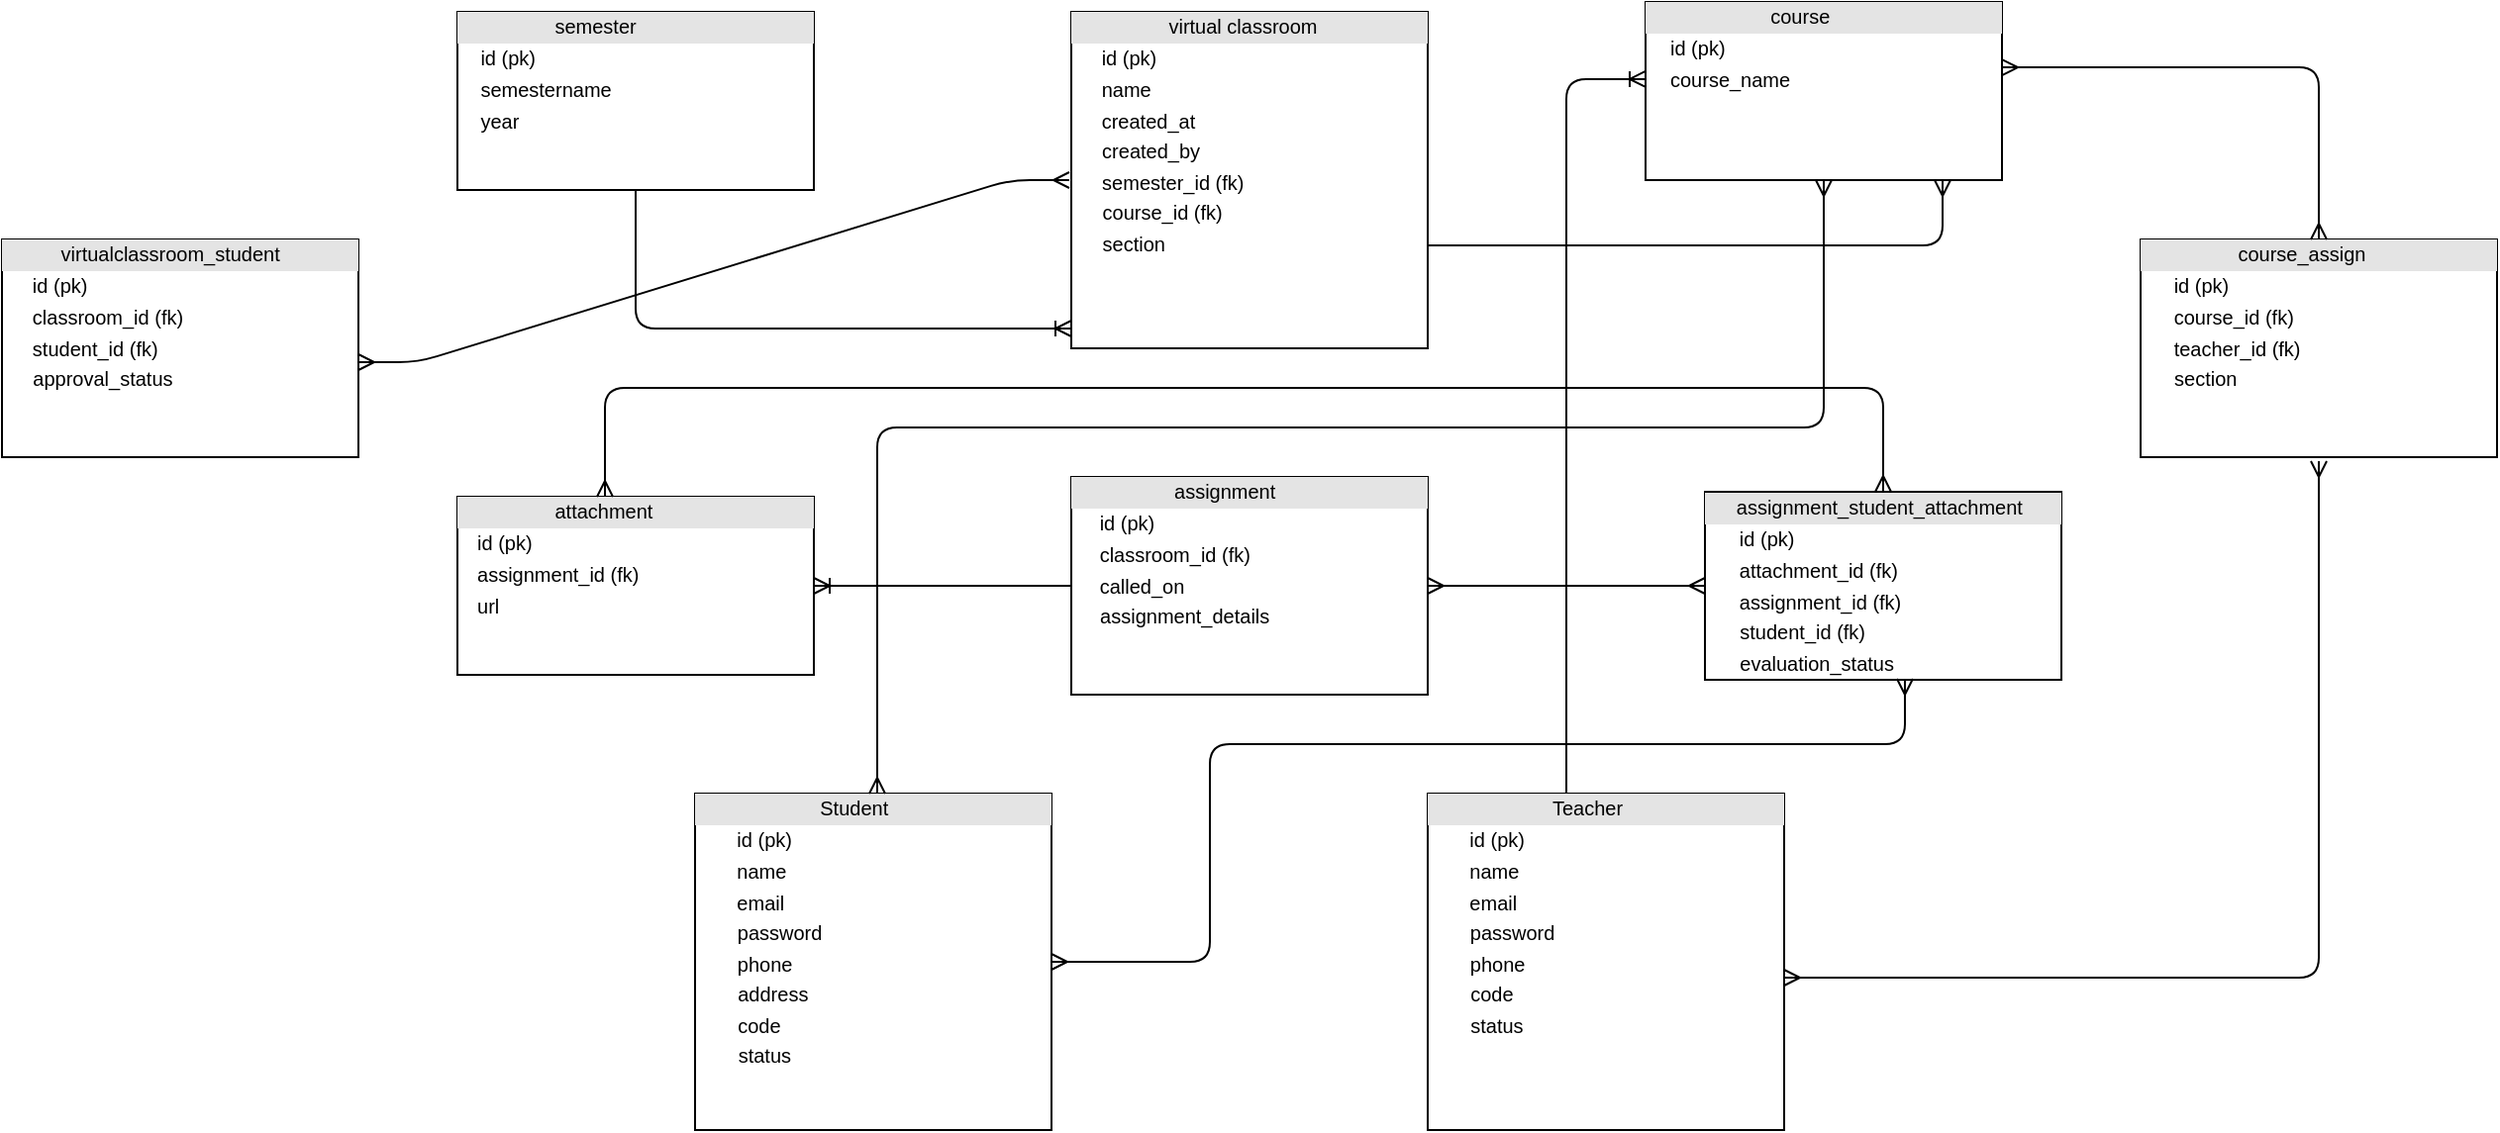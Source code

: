 <mxfile version="10.6.2" type="device"><diagram id="dmei0C2w74hpzXXRvHPZ" name="Page-1"><mxGraphModel dx="1860" dy="549" grid="1" gridSize="10" guides="1" tooltips="1" connect="1" arrows="1" fold="1" page="1" pageScale="1" pageWidth="850" pageHeight="1100" math="0" shadow="0"><root><mxCell id="0"/><mxCell id="1" parent="0"/><mxCell id="Wi7FZiOBOoo12OeUUi3V-143" value="" style="fontSize=12;html=1;endArrow=ERoneToMany;startArrow=ERmany;rounded=1;strokeWidth=1;elbow=vertical;entryX=0;entryY=0.433;entryDx=0;entryDy=0;entryPerimeter=0;endFill=0;" parent="1" target="Wi7FZiOBOoo12OeUUi3V-129" edge="1"><mxGeometry width="100" height="100" relative="1" as="geometry"><mxPoint x="660" y="480" as="sourcePoint"/><mxPoint x="700" y="85" as="targetPoint"/><Array as="points"><mxPoint x="660" y="104"/></Array></mxGeometry></mxCell><mxCell id="Wi7FZiOBOoo12OeUUi3V-124" value="&lt;div style=&quot;box-sizing: border-box ; width: 100% ; background: #e4e4e4 ; padding: 2px&quot;&gt;&amp;nbsp;&amp;nbsp;&amp;nbsp;&amp;nbsp;&amp;nbsp;&amp;nbsp;&amp;nbsp;&amp;nbsp;&amp;nbsp;&amp;nbsp;&amp;nbsp;&amp;nbsp;&amp;nbsp;&amp;nbsp;&amp;nbsp;&amp;nbsp; semester&lt;br&gt;&lt;/div&gt;&lt;table style=&quot;width: 100% ; font-size: 1em&quot; cellspacing=&quot;0&quot; cellpadding=&quot;2&quot;&gt;&lt;tbody&gt;&lt;tr&gt;&lt;td&gt;&lt;br&gt;&lt;/td&gt;&lt;td&gt;id (pk)&lt;br&gt;&lt;/td&gt;&lt;/tr&gt;&lt;tr&gt;&lt;td&gt;&lt;br&gt;&lt;/td&gt;&lt;td&gt;semestername&lt;br&gt;&lt;/td&gt;&lt;/tr&gt;&lt;tr&gt;&lt;td&gt;&lt;br&gt;&lt;/td&gt;&lt;td&gt;year&lt;/td&gt;&lt;/tr&gt;&lt;/tbody&gt;&lt;/table&gt;" style="verticalAlign=top;align=left;overflow=fill;html=1;strokeColor=#000000;fillColor=#FFFFFF;fontSize=10;" parent="1" vertex="1"><mxGeometry x="100" y="70" width="180" height="90" as="geometry"/></mxCell><mxCell id="Wi7FZiOBOoo12OeUUi3V-126" value="&lt;div style=&quot;box-sizing: border-box ; width: 100% ; background: #e4e4e4 ; padding: 2px&quot;&gt;&amp;nbsp;&amp;nbsp;&amp;nbsp;&amp;nbsp;&amp;nbsp;&amp;nbsp;&amp;nbsp;&amp;nbsp;&amp;nbsp;&amp;nbsp;&amp;nbsp;&amp;nbsp;&amp;nbsp;&amp;nbsp;&amp;nbsp;&amp;nbsp; virtual classroom&lt;br&gt;&lt;/div&gt;&lt;table style=&quot;width: 100% ; font-size: 1em&quot; cellspacing=&quot;0&quot; cellpadding=&quot;2&quot;&gt;&lt;tbody&gt;&lt;tr&gt;&lt;td&gt;&lt;br&gt;&lt;/td&gt;&lt;td&gt;&amp;nbsp; id (pk)&lt;br&gt;&lt;/td&gt;&lt;/tr&gt;&lt;tr&gt;&lt;td&gt;&lt;br&gt;&lt;/td&gt;&lt;td&gt;&amp;nbsp; name&lt;br&gt;&lt;/td&gt;&lt;/tr&gt;&lt;tr&gt;&lt;td&gt;&lt;br&gt;&lt;/td&gt;&lt;td&gt;&amp;nbsp; created_at&lt;br&gt;&lt;table&gt;&lt;tbody&gt;&lt;tr&gt;&lt;td&gt;&amp;nbsp;created_by&lt;br&gt;&lt;/td&gt;&lt;/tr&gt;&lt;tr&gt;&lt;td&gt;&amp;nbsp;semester_id (fk)&lt;br&gt;&lt;table&gt;&lt;tbody&gt;&lt;tr&gt;&lt;td&gt;course_id (fk)&lt;br&gt;&lt;/td&gt;&lt;/tr&gt;&lt;tr&gt;&lt;td&gt;section&lt;br&gt;&lt;/td&gt;&lt;td&gt;&lt;br&gt;&lt;/td&gt;&lt;/tr&gt;&lt;/tbody&gt;&lt;/table&gt;&lt;br&gt;&lt;br&gt;&lt;/td&gt;&lt;td&gt;&lt;br&gt;&lt;/td&gt;&lt;/tr&gt;&lt;tr&gt;&lt;td&gt;&lt;br&gt;&lt;/td&gt;&lt;td&gt;&lt;br&gt;&lt;/td&gt;&lt;/tr&gt;&lt;/tbody&gt;&lt;/table&gt;&lt;/td&gt;&lt;/tr&gt;&lt;/tbody&gt;&lt;/table&gt;" style="verticalAlign=top;align=left;overflow=fill;html=1;strokeColor=#000000;fillColor=#FFFFFF;fontSize=10;" parent="1" vertex="1"><mxGeometry x="410" y="70" width="180" height="170" as="geometry"/></mxCell><mxCell id="Wi7FZiOBOoo12OeUUi3V-129" value="&lt;div style=&quot;box-sizing: border-box ; width: 100% ; background: #e4e4e4 ; padding: 2px&quot;&gt;&amp;nbsp;&amp;nbsp;&amp;nbsp;&amp;nbsp;&amp;nbsp;&amp;nbsp;&amp;nbsp;&amp;nbsp;&amp;nbsp;&amp;nbsp;&amp;nbsp;&amp;nbsp;&amp;nbsp;&amp;nbsp;&amp;nbsp;&amp;nbsp;&amp;nbsp;&amp;nbsp;&amp;nbsp;&amp;nbsp;&amp;nbsp; course&lt;br&gt;&lt;/div&gt;&lt;table style=&quot;width: 100% ; font-size: 1em&quot; cellspacing=&quot;0&quot; cellpadding=&quot;2&quot;&gt;&lt;tbody&gt;&lt;tr&gt;&lt;td&gt;&lt;br&gt;&lt;/td&gt;&lt;td&gt;id (pk)&lt;br&gt;&lt;/td&gt;&lt;/tr&gt;&lt;tr&gt;&lt;td&gt;&lt;br&gt;&lt;/td&gt;&lt;td&gt;course_name&lt;br&gt;&lt;/td&gt;&lt;/tr&gt;&lt;tr&gt;&lt;td&gt;&lt;br&gt;&lt;/td&gt;&lt;td&gt;&lt;br&gt;&lt;/td&gt;&lt;/tr&gt;&lt;/tbody&gt;&lt;/table&gt;" style="verticalAlign=top;align=left;overflow=fill;html=1;strokeColor=#000000;fillColor=#FFFFFF;fontSize=10;" parent="1" vertex="1"><mxGeometry x="700" y="65" width="180" height="90" as="geometry"/></mxCell><mxCell id="Wi7FZiOBOoo12OeUUi3V-130" value="&lt;div style=&quot;box-sizing: border-box ; width: 100% ; background: #e4e4e4 ; padding: 2px&quot;&gt;&amp;nbsp;&amp;nbsp;&amp;nbsp;&amp;nbsp;&amp;nbsp;&amp;nbsp;&amp;nbsp;&amp;nbsp;&amp;nbsp;&amp;nbsp;&amp;nbsp;&amp;nbsp;&amp;nbsp;&amp;nbsp;&amp;nbsp;&amp;nbsp;&amp;nbsp;&amp;nbsp;&amp;nbsp;&amp;nbsp;&amp;nbsp; Student&lt;br&gt;&lt;/div&gt;&lt;table style=&quot;width: 100% ; font-size: 1em&quot; cellspacing=&quot;0&quot; cellpadding=&quot;2&quot;&gt;&lt;tbody&gt;&lt;tr&gt;&lt;td&gt;&lt;br&gt;&lt;/td&gt;&lt;td&gt;&amp;nbsp;&amp;nbsp; id (pk)&lt;br&gt;&lt;/td&gt;&lt;/tr&gt;&lt;tr&gt;&lt;td&gt;&lt;br&gt;&lt;/td&gt;&lt;td&gt;&amp;nbsp;&amp;nbsp; name&lt;br&gt;&lt;/td&gt;&lt;/tr&gt;&lt;tr&gt;&lt;td&gt;&lt;br&gt;&lt;/td&gt;&lt;td&gt;&amp;nbsp;&amp;nbsp; email&lt;br&gt;&lt;table&gt;&lt;tbody&gt;&lt;tr&gt;&lt;td&gt;&amp;nbsp; password&lt;br&gt;&lt;/td&gt;&lt;/tr&gt;&lt;tr&gt;&lt;td&gt;&amp;nbsp; phone&lt;br&gt;&lt;table&gt;&lt;tbody&gt;&lt;tr&gt;&lt;td&gt;&amp;nbsp;address&lt;br&gt;&lt;/td&gt;&lt;/tr&gt;&lt;tr&gt;&lt;td&gt;&amp;nbsp;code&lt;br&gt;&lt;table&gt;&lt;tbody&gt;&lt;tr&gt;&lt;td&gt;status&lt;br&gt;&lt;/td&gt;&lt;/tr&gt;&lt;tr&gt;&lt;td&gt;&lt;br&gt;&lt;/td&gt;&lt;td&gt;&lt;br&gt;&lt;/td&gt;&lt;/tr&gt;&lt;/tbody&gt;&lt;/table&gt;&lt;/td&gt;&lt;td&gt;&lt;br&gt;&lt;/td&gt;&lt;/tr&gt;&lt;/tbody&gt;&lt;/table&gt;&lt;br&gt;&lt;br&gt;&lt;/td&gt;&lt;td&gt;&lt;br&gt;&lt;/td&gt;&lt;/tr&gt;&lt;tr&gt;&lt;td&gt;&lt;br&gt;&lt;/td&gt;&lt;td&gt;&lt;br&gt;&lt;/td&gt;&lt;/tr&gt;&lt;/tbody&gt;&lt;/table&gt;&lt;/td&gt;&lt;/tr&gt;&lt;/tbody&gt;&lt;/table&gt;" style="verticalAlign=top;align=left;overflow=fill;html=1;strokeColor=#000000;fillColor=#FFFFFF;fontSize=10;" parent="1" vertex="1"><mxGeometry x="220" y="465" width="180" height="170" as="geometry"/></mxCell><mxCell id="Wi7FZiOBOoo12OeUUi3V-132" value="&lt;div style=&quot;box-sizing: border-box ; width: 100% ; background: #e4e4e4 ; padding: 2px&quot;&gt;&amp;nbsp;&amp;nbsp;&amp;nbsp;&amp;nbsp;&amp;nbsp;&amp;nbsp;&amp;nbsp;&amp;nbsp;&amp;nbsp;&amp;nbsp;&amp;nbsp;&amp;nbsp;&amp;nbsp;&amp;nbsp;&amp;nbsp;&amp;nbsp;&amp;nbsp;&amp;nbsp;&amp;nbsp;&amp;nbsp;&amp;nbsp; Teacher&lt;br&gt;&lt;/div&gt;&lt;table style=&quot;width: 100% ; font-size: 1em&quot; cellspacing=&quot;0&quot; cellpadding=&quot;2&quot;&gt;&lt;tbody&gt;&lt;tr&gt;&lt;td&gt;&lt;br&gt;&lt;/td&gt;&lt;td&gt;&amp;nbsp;&amp;nbsp; id (pk)&lt;br&gt;&lt;/td&gt;&lt;/tr&gt;&lt;tr&gt;&lt;td&gt;&lt;br&gt;&lt;/td&gt;&lt;td&gt;&amp;nbsp;&amp;nbsp; name&lt;br&gt;&lt;/td&gt;&lt;/tr&gt;&lt;tr&gt;&lt;td&gt;&lt;br&gt;&lt;/td&gt;&lt;td&gt;&amp;nbsp;&amp;nbsp; email&lt;br&gt;&lt;table&gt;&lt;tbody&gt;&lt;tr&gt;&lt;td&gt;&amp;nbsp; password&lt;br&gt;&lt;/td&gt;&lt;/tr&gt;&lt;tr&gt;&lt;td&gt;&amp;nbsp; phone&lt;br&gt;&lt;table&gt;&lt;tbody&gt;&lt;tr&gt;&lt;td&gt;&amp;nbsp;code&lt;br&gt;&lt;/td&gt;&lt;/tr&gt;&lt;tr&gt;&lt;td&gt;&amp;nbsp;status&lt;br&gt;&lt;table&gt;&lt;tbody&gt;&lt;tr&gt;&lt;td&gt;&lt;br&gt;&lt;/td&gt;&lt;/tr&gt;&lt;tr&gt;&lt;td&gt;&lt;br&gt;&lt;/td&gt;&lt;td&gt;&lt;br&gt;&lt;/td&gt;&lt;/tr&gt;&lt;/tbody&gt;&lt;/table&gt;&lt;/td&gt;&lt;td&gt;&lt;br&gt;&lt;/td&gt;&lt;/tr&gt;&lt;/tbody&gt;&lt;/table&gt;&lt;br&gt;&lt;br&gt;&lt;/td&gt;&lt;td&gt;&lt;br&gt;&lt;/td&gt;&lt;/tr&gt;&lt;tr&gt;&lt;td&gt;&lt;br&gt;&lt;/td&gt;&lt;td&gt;&lt;br&gt;&lt;/td&gt;&lt;/tr&gt;&lt;/tbody&gt;&lt;/table&gt;&lt;/td&gt;&lt;/tr&gt;&lt;/tbody&gt;&lt;/table&gt;" style="verticalAlign=top;align=left;overflow=fill;html=1;strokeColor=#000000;fillColor=#FFFFFF;fontSize=10;" parent="1" vertex="1"><mxGeometry x="590" y="465" width="180" height="170" as="geometry"/></mxCell><mxCell id="Wi7FZiOBOoo12OeUUi3V-133" value="&lt;div style=&quot;box-sizing: border-box ; width: 100% ; background: #e4e4e4 ; padding: 2px&quot;&gt;&amp;nbsp;&amp;nbsp;&amp;nbsp;&amp;nbsp;&amp;nbsp;&amp;nbsp;&amp;nbsp;&amp;nbsp;&amp;nbsp;&amp;nbsp;&amp;nbsp;&amp;nbsp;&amp;nbsp;&amp;nbsp;&amp;nbsp;&amp;nbsp; course_assign&lt;br&gt;&lt;/div&gt;&lt;table style=&quot;width: 100% ; font-size: 1em&quot; cellspacing=&quot;0&quot; cellpadding=&quot;2&quot;&gt;&lt;tbody&gt;&lt;tr&gt;&lt;td&gt;&lt;br&gt;&lt;/td&gt;&lt;td&gt;&amp;nbsp; id (pk)&lt;br&gt;&lt;/td&gt;&lt;/tr&gt;&lt;tr&gt;&lt;td&gt;&lt;br&gt;&lt;/td&gt;&lt;td&gt;&amp;nbsp; course_id (fk)&lt;br&gt;&lt;/td&gt;&lt;/tr&gt;&lt;tr&gt;&lt;td&gt;&lt;br&gt;&lt;/td&gt;&lt;td&gt;&amp;nbsp; teacher_id (fk)&lt;br&gt;&lt;table&gt;&lt;tbody&gt;&lt;tr&gt;&lt;td&gt;&amp;nbsp;section&lt;br&gt;&lt;/td&gt;&lt;/tr&gt;&lt;tr&gt;&lt;td&gt;&lt;br&gt;&lt;/td&gt;&lt;td&gt;&lt;br&gt;&lt;/td&gt;&lt;/tr&gt;&lt;tr&gt;&lt;td&gt;&lt;br&gt;&lt;/td&gt;&lt;td&gt;&lt;br&gt;&lt;/td&gt;&lt;/tr&gt;&lt;/tbody&gt;&lt;/table&gt;&lt;/td&gt;&lt;/tr&gt;&lt;/tbody&gt;&lt;/table&gt;" style="verticalAlign=top;align=left;overflow=fill;html=1;strokeColor=#000000;fillColor=#FFFFFF;fontSize=10;" parent="1" vertex="1"><mxGeometry x="950" y="185" width="180" height="110" as="geometry"/></mxCell><mxCell id="Wi7FZiOBOoo12OeUUi3V-134" value="&lt;div style=&quot;box-sizing: border-box ; width: 100% ; background: #e4e4e4 ; padding: 2px&quot;&gt;&amp;nbsp;&amp;nbsp;&amp;nbsp;&amp;nbsp;&amp;nbsp;&amp;nbsp;&amp;nbsp;&amp;nbsp;&amp;nbsp; virtualclassroom_student&lt;br&gt;&lt;/div&gt;&lt;table style=&quot;width: 100% ; font-size: 1em&quot; cellspacing=&quot;0&quot; cellpadding=&quot;2&quot;&gt;&lt;tbody&gt;&lt;tr&gt;&lt;td&gt;&lt;br&gt;&lt;/td&gt;&lt;td&gt;&amp;nbsp; id (pk)&lt;br&gt;&lt;/td&gt;&lt;/tr&gt;&lt;tr&gt;&lt;td&gt;&lt;br&gt;&lt;/td&gt;&lt;td&gt;&amp;nbsp; classroom_id (fk)&lt;br&gt;&lt;/td&gt;&lt;/tr&gt;&lt;tr&gt;&lt;td&gt;&lt;br&gt;&lt;/td&gt;&lt;td&gt;&amp;nbsp; student_id (fk)&lt;br&gt;&lt;table&gt;&lt;tbody&gt;&lt;tr&gt;&lt;td&gt;&amp;nbsp;approval_status&lt;br&gt;&lt;/td&gt;&lt;/tr&gt;&lt;tr&gt;&lt;td&gt;&lt;br&gt;&lt;/td&gt;&lt;td&gt;&lt;br&gt;&lt;/td&gt;&lt;/tr&gt;&lt;tr&gt;&lt;td&gt;&lt;br&gt;&lt;/td&gt;&lt;td&gt;&lt;br&gt;&lt;/td&gt;&lt;/tr&gt;&lt;/tbody&gt;&lt;/table&gt;&lt;/td&gt;&lt;/tr&gt;&lt;/tbody&gt;&lt;/table&gt;" style="verticalAlign=top;align=left;overflow=fill;html=1;strokeColor=#000000;fillColor=#FFFFFF;fontSize=10;" parent="1" vertex="1"><mxGeometry x="-130" y="185" width="180" height="110" as="geometry"/></mxCell><mxCell id="Wi7FZiOBOoo12OeUUi3V-135" value="&lt;div style=&quot;box-sizing: border-box ; width: 100% ; background: #e4e4e4 ; padding: 2px&quot;&gt;&amp;nbsp;&amp;nbsp;&amp;nbsp;&amp;nbsp;&amp;nbsp;&amp;nbsp;&amp;nbsp;&amp;nbsp;&amp;nbsp;&amp;nbsp;&amp;nbsp;&amp;nbsp;&amp;nbsp;&amp;nbsp;&amp;nbsp;&amp;nbsp;&amp;nbsp; assignment&lt;br&gt;&lt;/div&gt;&lt;table style=&quot;width: 100% ; font-size: 1em&quot; cellspacing=&quot;0&quot; cellpadding=&quot;2&quot;&gt;&lt;tbody&gt;&lt;tr&gt;&lt;td&gt;&lt;br&gt;&lt;/td&gt;&lt;td&gt;&amp;nbsp; id (pk)&lt;br&gt;&lt;/td&gt;&lt;/tr&gt;&lt;tr&gt;&lt;td&gt;&lt;br&gt;&lt;/td&gt;&lt;td&gt;&amp;nbsp; classroom_id (fk)&lt;br&gt;&lt;/td&gt;&lt;/tr&gt;&lt;tr&gt;&lt;td&gt;&lt;br&gt;&lt;/td&gt;&lt;td&gt;&amp;nbsp; called_on&lt;br&gt;&lt;table&gt;&lt;tbody&gt;&lt;tr&gt;&lt;td&gt;&amp;nbsp;assignment_details&lt;br&gt;&lt;/td&gt;&lt;/tr&gt;&lt;tr&gt;&lt;td&gt;&lt;br&gt;&lt;/td&gt;&lt;td&gt;&lt;br&gt;&lt;/td&gt;&lt;/tr&gt;&lt;tr&gt;&lt;td&gt;&lt;br&gt;&lt;/td&gt;&lt;td&gt;&lt;br&gt;&lt;/td&gt;&lt;/tr&gt;&lt;/tbody&gt;&lt;/table&gt;&lt;/td&gt;&lt;/tr&gt;&lt;/tbody&gt;&lt;/table&gt;" style="verticalAlign=top;align=left;overflow=fill;html=1;strokeColor=#000000;fillColor=#FFFFFF;fontSize=10;" parent="1" vertex="1"><mxGeometry x="410" y="305" width="180" height="110" as="geometry"/></mxCell><mxCell id="Wi7FZiOBOoo12OeUUi3V-136" value="&lt;div style=&quot;box-sizing: border-box ; width: 100% ; background: #e4e4e4 ; padding: 2px&quot;&gt;&amp;nbsp;&amp;nbsp;&amp;nbsp;&amp;nbsp;&amp;nbsp;&amp;nbsp;&amp;nbsp;&amp;nbsp;&amp;nbsp;&amp;nbsp;&amp;nbsp;&amp;nbsp;&amp;nbsp;&amp;nbsp;&amp;nbsp;&amp;nbsp; attachment&lt;br&gt;&lt;/div&gt;&lt;table style=&quot;width: 100% ; font-size: 1em&quot; cellspacing=&quot;0&quot; cellpadding=&quot;2&quot;&gt;&lt;tbody&gt;&lt;tr&gt;&lt;td&gt;&lt;br&gt;&lt;/td&gt;&lt;td&gt;id (pk)&lt;br&gt;&lt;/td&gt;&lt;/tr&gt;&lt;tr&gt;&lt;td&gt;&lt;br&gt;&lt;/td&gt;&lt;td&gt;assignment_id (fk)&lt;br&gt;&lt;/td&gt;&lt;/tr&gt;&lt;tr&gt;&lt;td&gt;&lt;br&gt;&lt;/td&gt;&lt;td&gt;url&lt;/td&gt;&lt;/tr&gt;&lt;/tbody&gt;&lt;/table&gt;" style="verticalAlign=top;align=left;overflow=fill;html=1;strokeColor=#000000;fillColor=#FFFFFF;fontSize=10;" parent="1" vertex="1"><mxGeometry x="100" y="315" width="180" height="90" as="geometry"/></mxCell><mxCell id="Wi7FZiOBOoo12OeUUi3V-137" value="&lt;div style=&quot;box-sizing: border-box ; width: 100% ; background: #e4e4e4 ; padding: 2px&quot;&gt;&amp;nbsp;&amp;nbsp;&amp;nbsp;&amp;nbsp; assignment_student_attachment&lt;br&gt;&lt;/div&gt;&lt;table style=&quot;width: 100% ; font-size: 1em&quot; cellspacing=&quot;0&quot; cellpadding=&quot;2&quot;&gt;&lt;tbody&gt;&lt;tr&gt;&lt;td&gt;&lt;br&gt;&lt;/td&gt;&lt;td&gt;&amp;nbsp;&amp;nbsp; id (pk)&lt;br&gt;&lt;/td&gt;&lt;/tr&gt;&lt;tr&gt;&lt;td&gt;&lt;br&gt;&lt;/td&gt;&lt;td&gt;&amp;nbsp;&amp;nbsp; attachment_id (fk)&lt;br&gt;&lt;/td&gt;&lt;/tr&gt;&lt;tr&gt;&lt;td&gt;&lt;br&gt;&lt;/td&gt;&lt;td&gt;&amp;nbsp;&amp;nbsp; assignment_id (fk)&lt;br&gt;&lt;table&gt;&lt;tbody&gt;&lt;tr&gt;&lt;td&gt;&amp;nbsp; student_id (fk)&lt;br&gt;&lt;/td&gt;&lt;/tr&gt;&lt;tr&gt;&lt;td&gt;&amp;nbsp; evaluation_status&lt;br&gt;&lt;table&gt;&lt;tbody&gt;&lt;tr&gt;&lt;td&gt;&lt;br&gt;&lt;/td&gt;&lt;/tr&gt;&lt;tr&gt;&lt;td&gt;&lt;br&gt;&lt;table&gt;&lt;tbody&gt;&lt;tr&gt;&lt;td&gt;&lt;br&gt;&lt;/td&gt;&lt;/tr&gt;&lt;tr&gt;&lt;td&gt;&lt;br&gt;&lt;/td&gt;&lt;td&gt;&lt;br&gt;&lt;/td&gt;&lt;/tr&gt;&lt;/tbody&gt;&lt;/table&gt;&lt;/td&gt;&lt;td&gt;&lt;br&gt;&lt;/td&gt;&lt;/tr&gt;&lt;/tbody&gt;&lt;/table&gt;&lt;br&gt;&lt;br&gt;&lt;/td&gt;&lt;td&gt;&lt;br&gt;&lt;/td&gt;&lt;/tr&gt;&lt;tr&gt;&lt;td&gt;&lt;br&gt;&lt;/td&gt;&lt;td&gt;&lt;br&gt;&lt;/td&gt;&lt;/tr&gt;&lt;/tbody&gt;&lt;/table&gt;&lt;/td&gt;&lt;/tr&gt;&lt;/tbody&gt;&lt;/table&gt;" style="verticalAlign=top;align=left;overflow=fill;html=1;strokeColor=#000000;fillColor=#FFFFFF;fontSize=10;" parent="1" vertex="1"><mxGeometry x="730" y="312.5" width="180" height="95" as="geometry"/></mxCell><mxCell id="LV2sHi4P2pLT0xRm99rh-1" value="" style="fontSize=12;html=1;endArrow=ERmany;startArrow=ERmany;rounded=1;strokeWidth=1;elbow=vertical;" edge="1" parent="1" target="Wi7FZiOBOoo12OeUUi3V-129"><mxGeometry width="100" height="100" relative="1" as="geometry"><mxPoint x="312" y="465" as="sourcePoint"/><mxPoint x="800" y="280" as="targetPoint"/><Array as="points"><mxPoint x="312" y="280"/><mxPoint x="790" y="280"/></Array></mxGeometry></mxCell><mxCell id="LV2sHi4P2pLT0xRm99rh-2" value="" style="fontSize=12;html=1;endArrow=ERoneToMany;strokeWidth=1;entryX=1;entryY=0.5;entryDx=0;entryDy=0;exitX=0;exitY=0.5;exitDx=0;exitDy=0;entryPerimeter=0;endFill=0;" edge="1" parent="1" source="Wi7FZiOBOoo12OeUUi3V-135" target="Wi7FZiOBOoo12OeUUi3V-136"><mxGeometry width="100" height="100" relative="1" as="geometry"><mxPoint x="400" y="360" as="sourcePoint"/><mxPoint x="410" y="260" as="targetPoint"/></mxGeometry></mxCell><mxCell id="LV2sHi4P2pLT0xRm99rh-3" value="" style="edgeStyle=entityRelationEdgeStyle;fontSize=12;html=1;endArrow=ERmany;startArrow=ERmany;strokeWidth=1;entryX=-0.006;entryY=0.459;entryDx=0;entryDy=0;entryPerimeter=0;" edge="1" parent="1"><mxGeometry width="100" height="100" relative="1" as="geometry"><mxPoint x="50" y="247" as="sourcePoint"/><mxPoint x="409" y="155" as="targetPoint"/></mxGeometry></mxCell><mxCell id="LV2sHi4P2pLT0xRm99rh-4" value="" style="edgeStyle=orthogonalEdgeStyle;fontSize=12;html=1;endArrow=ERoneToMany;strokeWidth=1;endFill=0;exitX=0.5;exitY=1;exitDx=0;exitDy=0;" edge="1" parent="1" source="Wi7FZiOBOoo12OeUUi3V-124" target="Wi7FZiOBOoo12OeUUi3V-126"><mxGeometry width="100" height="100" relative="1" as="geometry"><mxPoint x="220" y="160" as="sourcePoint"/><mxPoint x="400" y="210" as="targetPoint"/><Array as="points"><mxPoint x="190" y="230"/></Array></mxGeometry></mxCell><mxCell id="LV2sHi4P2pLT0xRm99rh-5" value="" style="fontSize=12;html=1;endArrow=ERmany;strokeWidth=1;entryX=1;entryY=0.5;entryDx=0;entryDy=0;exitX=0;exitY=0.5;exitDx=0;exitDy=0;entryPerimeter=0;endFill=0;startArrow=ERmany;startFill=0;" edge="1" parent="1" source="Wi7FZiOBOoo12OeUUi3V-137"><mxGeometry width="100" height="100" relative="1" as="geometry"><mxPoint x="720" y="360" as="sourcePoint"/><mxPoint x="590" y="360" as="targetPoint"/></mxGeometry></mxCell><mxCell id="LV2sHi4P2pLT0xRm99rh-6" value="" style="edgeStyle=orthogonalEdgeStyle;fontSize=12;html=1;endArrow=ERmany;startArrow=ERmany;strokeWidth=1;entryX=0.5;entryY=0;entryDx=0;entryDy=0;exitX=1;exitY=0.367;exitDx=0;exitDy=0;exitPerimeter=0;elbow=vertical;" edge="1" parent="1" source="Wi7FZiOBOoo12OeUUi3V-129" target="Wi7FZiOBOoo12OeUUi3V-133"><mxGeometry width="100" height="100" relative="1" as="geometry"><mxPoint x="880" y="210" as="sourcePoint"/><mxPoint x="980" y="110" as="targetPoint"/></mxGeometry></mxCell><mxCell id="LV2sHi4P2pLT0xRm99rh-7" value="" style="fontSize=12;html=1;endArrow=ERmany;strokeWidth=1;entryX=1;entryY=0.5;entryDx=0;entryDy=0;entryPerimeter=0;endFill=0;edgeStyle=orthogonalEdgeStyle;exitX=0.561;exitY=0.995;exitDx=0;exitDy=0;exitPerimeter=0;startArrow=ERmany;startFill=0;" edge="1" parent="1" source="Wi7FZiOBOoo12OeUUi3V-137"><mxGeometry width="100" height="100" relative="1" as="geometry"><mxPoint x="830" y="440" as="sourcePoint"/><mxPoint x="400" y="550" as="targetPoint"/><Array as="points"><mxPoint x="831" y="440"/><mxPoint x="480" y="440"/><mxPoint x="480" y="550"/></Array></mxGeometry></mxCell><mxCell id="LV2sHi4P2pLT0xRm99rh-8" value="" style="fontSize=12;html=1;endArrow=ERmany;strokeWidth=1;entryX=1;entryY=0.5;entryDx=0;entryDy=0;entryPerimeter=0;endFill=0;edgeStyle=orthogonalEdgeStyle;exitX=0.5;exitY=0;exitDx=0;exitDy=0;startArrow=ERmany;startFill=0;" edge="1" parent="1" source="Wi7FZiOBOoo12OeUUi3V-137"><mxGeometry width="100" height="100" relative="1" as="geometry"><mxPoint x="605.5" y="172" as="sourcePoint"/><mxPoint x="174.5" y="315" as="targetPoint"/><Array as="points"><mxPoint x="820" y="260"/><mxPoint x="175" y="260"/></Array></mxGeometry></mxCell><mxCell id="LV2sHi4P2pLT0xRm99rh-9" value="" style="fontSize=12;html=1;endArrow=ERmany;strokeWidth=1;endFill=0;edgeStyle=orthogonalEdgeStyle;startArrow=none;startFill=0;exitX=1;exitY=0.694;exitDx=0;exitDy=0;exitPerimeter=0;" edge="1" parent="1" source="Wi7FZiOBOoo12OeUUi3V-126" target="Wi7FZiOBOoo12OeUUi3V-129"><mxGeometry width="100" height="100" relative="1" as="geometry"><mxPoint x="590" y="311.5" as="sourcePoint"/><mxPoint x="1021" y="168.5" as="targetPoint"/><Array as="points"><mxPoint x="850" y="188"/></Array></mxGeometry></mxCell><mxCell id="LV2sHi4P2pLT0xRm99rh-10" value="" style="fontSize=12;html=1;endArrow=ERmany;strokeWidth=1;entryX=1;entryY=0.5;entryDx=0;entryDy=0;entryPerimeter=0;endFill=0;edgeStyle=orthogonalEdgeStyle;startArrow=ERmany;startFill=0;" edge="1" parent="1"><mxGeometry width="100" height="100" relative="1" as="geometry"><mxPoint x="1040" y="297" as="sourcePoint"/><mxPoint x="770" y="558" as="targetPoint"/><Array as="points"><mxPoint x="1040" y="558"/></Array></mxGeometry></mxCell></root></mxGraphModel></diagram></mxfile>
